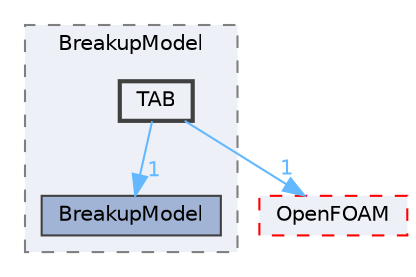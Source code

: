 digraph "src/lagrangian/spray/submodels/BreakupModel/TAB"
{
 // LATEX_PDF_SIZE
  bgcolor="transparent";
  edge [fontname=Helvetica,fontsize=10,labelfontname=Helvetica,labelfontsize=10];
  node [fontname=Helvetica,fontsize=10,shape=box,height=0.2,width=0.4];
  compound=true
  subgraph clusterdir_7862d93b0f83aa5120e5fba7616a1684 {
    graph [ bgcolor="#edf0f7", pencolor="grey50", label="BreakupModel", fontname=Helvetica,fontsize=10 style="filled,dashed", URL="dir_7862d93b0f83aa5120e5fba7616a1684.html",tooltip=""]
  dir_960cc54e61b1c0cc02c9fe03d6c537da [label="BreakupModel", fillcolor="#a2b4d6", color="grey25", style="filled", URL="dir_960cc54e61b1c0cc02c9fe03d6c537da.html",tooltip=""];
  dir_39b9aba76520b3245116b119311236f4 [label="TAB", fillcolor="#edf0f7", color="grey25", style="filled,bold", URL="dir_39b9aba76520b3245116b119311236f4.html",tooltip=""];
  }
  dir_c5473ff19b20e6ec4dfe5c310b3778a8 [label="OpenFOAM", fillcolor="#edf0f7", color="red", style="filled,dashed", URL="dir_c5473ff19b20e6ec4dfe5c310b3778a8.html",tooltip=""];
  dir_39b9aba76520b3245116b119311236f4->dir_960cc54e61b1c0cc02c9fe03d6c537da [headlabel="1", labeldistance=1.5 headhref="dir_003944_000345.html" href="dir_003944_000345.html" color="steelblue1" fontcolor="steelblue1"];
  dir_39b9aba76520b3245116b119311236f4->dir_c5473ff19b20e6ec4dfe5c310b3778a8 [headlabel="1", labeldistance=1.5 headhref="dir_003944_002695.html" href="dir_003944_002695.html" color="steelblue1" fontcolor="steelblue1"];
}
